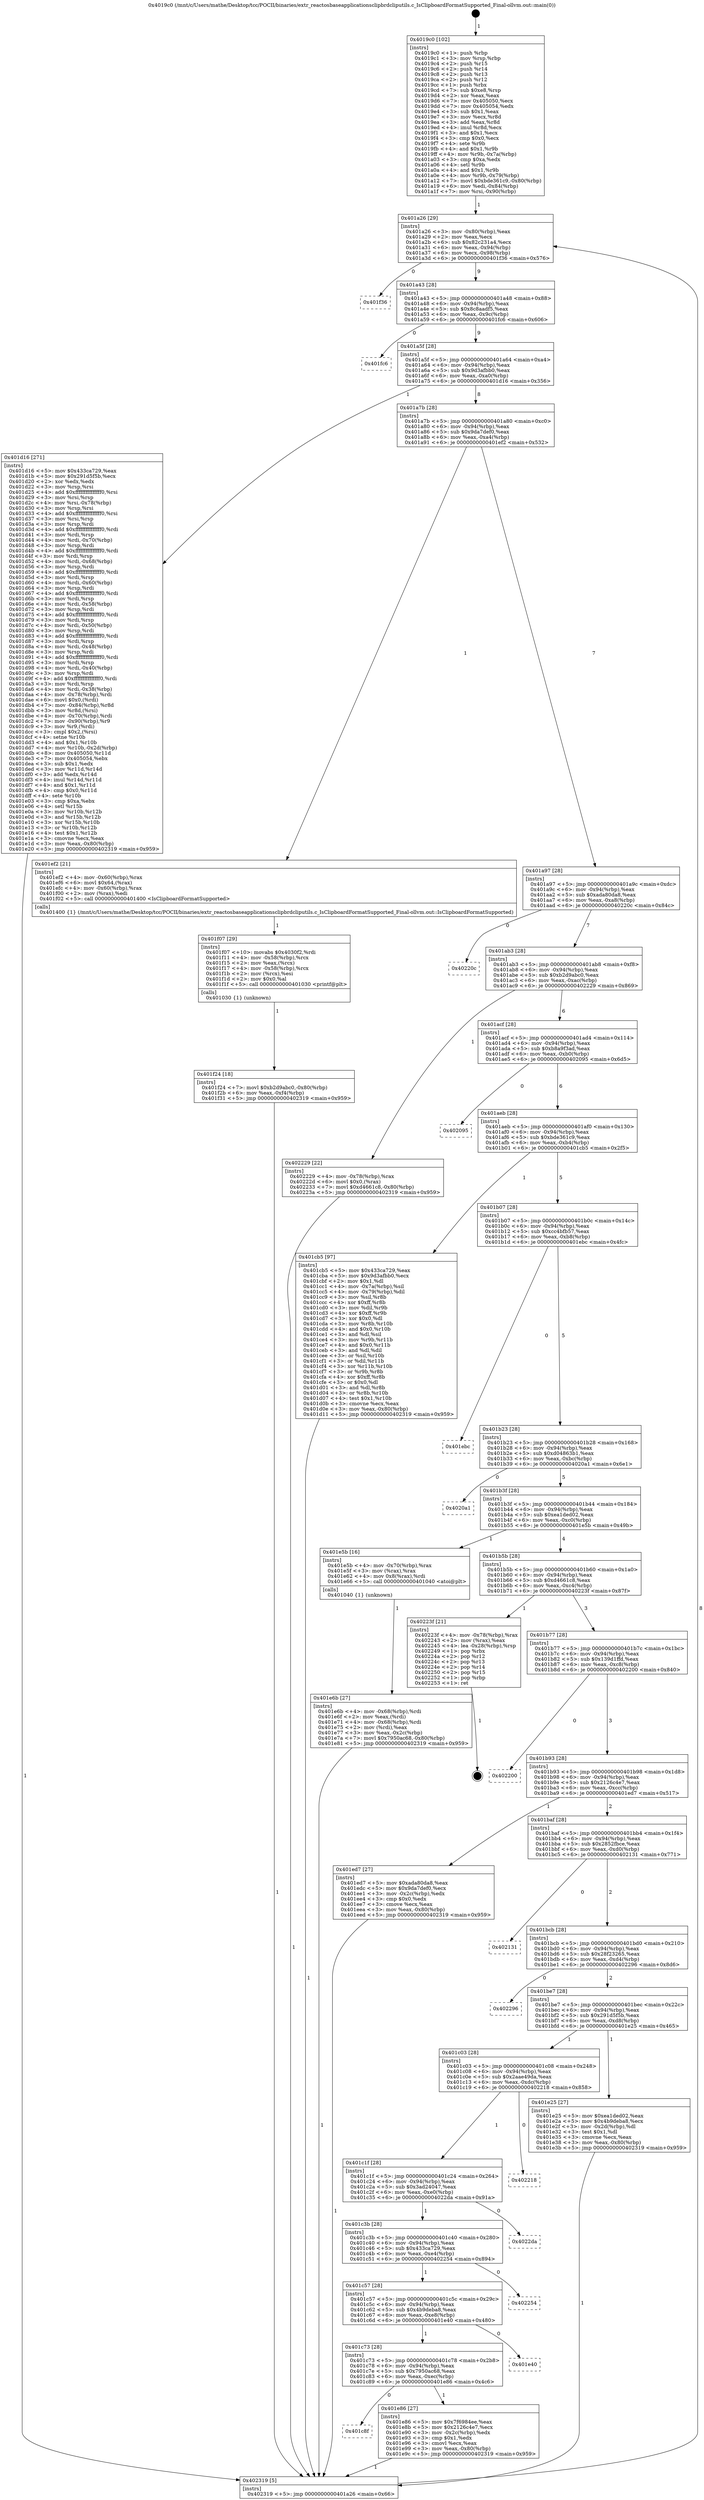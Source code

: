 digraph "0x4019c0" {
  label = "0x4019c0 (/mnt/c/Users/mathe/Desktop/tcc/POCII/binaries/extr_reactosbaseapplicationsclipbrdcliputils.c_IsClipboardFormatSupported_Final-ollvm.out::main(0))"
  labelloc = "t"
  node[shape=record]

  Entry [label="",width=0.3,height=0.3,shape=circle,fillcolor=black,style=filled]
  "0x401a26" [label="{
     0x401a26 [29]\l
     | [instrs]\l
     &nbsp;&nbsp;0x401a26 \<+3\>: mov -0x80(%rbp),%eax\l
     &nbsp;&nbsp;0x401a29 \<+2\>: mov %eax,%ecx\l
     &nbsp;&nbsp;0x401a2b \<+6\>: sub $0x82c231a4,%ecx\l
     &nbsp;&nbsp;0x401a31 \<+6\>: mov %eax,-0x94(%rbp)\l
     &nbsp;&nbsp;0x401a37 \<+6\>: mov %ecx,-0x98(%rbp)\l
     &nbsp;&nbsp;0x401a3d \<+6\>: je 0000000000401f36 \<main+0x576\>\l
  }"]
  "0x401f36" [label="{
     0x401f36\l
  }", style=dashed]
  "0x401a43" [label="{
     0x401a43 [28]\l
     | [instrs]\l
     &nbsp;&nbsp;0x401a43 \<+5\>: jmp 0000000000401a48 \<main+0x88\>\l
     &nbsp;&nbsp;0x401a48 \<+6\>: mov -0x94(%rbp),%eax\l
     &nbsp;&nbsp;0x401a4e \<+5\>: sub $0x8c8aadf5,%eax\l
     &nbsp;&nbsp;0x401a53 \<+6\>: mov %eax,-0x9c(%rbp)\l
     &nbsp;&nbsp;0x401a59 \<+6\>: je 0000000000401fc6 \<main+0x606\>\l
  }"]
  Exit [label="",width=0.3,height=0.3,shape=circle,fillcolor=black,style=filled,peripheries=2]
  "0x401fc6" [label="{
     0x401fc6\l
  }", style=dashed]
  "0x401a5f" [label="{
     0x401a5f [28]\l
     | [instrs]\l
     &nbsp;&nbsp;0x401a5f \<+5\>: jmp 0000000000401a64 \<main+0xa4\>\l
     &nbsp;&nbsp;0x401a64 \<+6\>: mov -0x94(%rbp),%eax\l
     &nbsp;&nbsp;0x401a6a \<+5\>: sub $0x9d3afbb0,%eax\l
     &nbsp;&nbsp;0x401a6f \<+6\>: mov %eax,-0xa0(%rbp)\l
     &nbsp;&nbsp;0x401a75 \<+6\>: je 0000000000401d16 \<main+0x356\>\l
  }"]
  "0x401f24" [label="{
     0x401f24 [18]\l
     | [instrs]\l
     &nbsp;&nbsp;0x401f24 \<+7\>: movl $0xb2d9abc0,-0x80(%rbp)\l
     &nbsp;&nbsp;0x401f2b \<+6\>: mov %eax,-0xf4(%rbp)\l
     &nbsp;&nbsp;0x401f31 \<+5\>: jmp 0000000000402319 \<main+0x959\>\l
  }"]
  "0x401d16" [label="{
     0x401d16 [271]\l
     | [instrs]\l
     &nbsp;&nbsp;0x401d16 \<+5\>: mov $0x433ca729,%eax\l
     &nbsp;&nbsp;0x401d1b \<+5\>: mov $0x291d5f5b,%ecx\l
     &nbsp;&nbsp;0x401d20 \<+2\>: xor %edx,%edx\l
     &nbsp;&nbsp;0x401d22 \<+3\>: mov %rsp,%rsi\l
     &nbsp;&nbsp;0x401d25 \<+4\>: add $0xfffffffffffffff0,%rsi\l
     &nbsp;&nbsp;0x401d29 \<+3\>: mov %rsi,%rsp\l
     &nbsp;&nbsp;0x401d2c \<+4\>: mov %rsi,-0x78(%rbp)\l
     &nbsp;&nbsp;0x401d30 \<+3\>: mov %rsp,%rsi\l
     &nbsp;&nbsp;0x401d33 \<+4\>: add $0xfffffffffffffff0,%rsi\l
     &nbsp;&nbsp;0x401d37 \<+3\>: mov %rsi,%rsp\l
     &nbsp;&nbsp;0x401d3a \<+3\>: mov %rsp,%rdi\l
     &nbsp;&nbsp;0x401d3d \<+4\>: add $0xfffffffffffffff0,%rdi\l
     &nbsp;&nbsp;0x401d41 \<+3\>: mov %rdi,%rsp\l
     &nbsp;&nbsp;0x401d44 \<+4\>: mov %rdi,-0x70(%rbp)\l
     &nbsp;&nbsp;0x401d48 \<+3\>: mov %rsp,%rdi\l
     &nbsp;&nbsp;0x401d4b \<+4\>: add $0xfffffffffffffff0,%rdi\l
     &nbsp;&nbsp;0x401d4f \<+3\>: mov %rdi,%rsp\l
     &nbsp;&nbsp;0x401d52 \<+4\>: mov %rdi,-0x68(%rbp)\l
     &nbsp;&nbsp;0x401d56 \<+3\>: mov %rsp,%rdi\l
     &nbsp;&nbsp;0x401d59 \<+4\>: add $0xfffffffffffffff0,%rdi\l
     &nbsp;&nbsp;0x401d5d \<+3\>: mov %rdi,%rsp\l
     &nbsp;&nbsp;0x401d60 \<+4\>: mov %rdi,-0x60(%rbp)\l
     &nbsp;&nbsp;0x401d64 \<+3\>: mov %rsp,%rdi\l
     &nbsp;&nbsp;0x401d67 \<+4\>: add $0xfffffffffffffff0,%rdi\l
     &nbsp;&nbsp;0x401d6b \<+3\>: mov %rdi,%rsp\l
     &nbsp;&nbsp;0x401d6e \<+4\>: mov %rdi,-0x58(%rbp)\l
     &nbsp;&nbsp;0x401d72 \<+3\>: mov %rsp,%rdi\l
     &nbsp;&nbsp;0x401d75 \<+4\>: add $0xfffffffffffffff0,%rdi\l
     &nbsp;&nbsp;0x401d79 \<+3\>: mov %rdi,%rsp\l
     &nbsp;&nbsp;0x401d7c \<+4\>: mov %rdi,-0x50(%rbp)\l
     &nbsp;&nbsp;0x401d80 \<+3\>: mov %rsp,%rdi\l
     &nbsp;&nbsp;0x401d83 \<+4\>: add $0xfffffffffffffff0,%rdi\l
     &nbsp;&nbsp;0x401d87 \<+3\>: mov %rdi,%rsp\l
     &nbsp;&nbsp;0x401d8a \<+4\>: mov %rdi,-0x48(%rbp)\l
     &nbsp;&nbsp;0x401d8e \<+3\>: mov %rsp,%rdi\l
     &nbsp;&nbsp;0x401d91 \<+4\>: add $0xfffffffffffffff0,%rdi\l
     &nbsp;&nbsp;0x401d95 \<+3\>: mov %rdi,%rsp\l
     &nbsp;&nbsp;0x401d98 \<+4\>: mov %rdi,-0x40(%rbp)\l
     &nbsp;&nbsp;0x401d9c \<+3\>: mov %rsp,%rdi\l
     &nbsp;&nbsp;0x401d9f \<+4\>: add $0xfffffffffffffff0,%rdi\l
     &nbsp;&nbsp;0x401da3 \<+3\>: mov %rdi,%rsp\l
     &nbsp;&nbsp;0x401da6 \<+4\>: mov %rdi,-0x38(%rbp)\l
     &nbsp;&nbsp;0x401daa \<+4\>: mov -0x78(%rbp),%rdi\l
     &nbsp;&nbsp;0x401dae \<+6\>: movl $0x0,(%rdi)\l
     &nbsp;&nbsp;0x401db4 \<+7\>: mov -0x84(%rbp),%r8d\l
     &nbsp;&nbsp;0x401dbb \<+3\>: mov %r8d,(%rsi)\l
     &nbsp;&nbsp;0x401dbe \<+4\>: mov -0x70(%rbp),%rdi\l
     &nbsp;&nbsp;0x401dc2 \<+7\>: mov -0x90(%rbp),%r9\l
     &nbsp;&nbsp;0x401dc9 \<+3\>: mov %r9,(%rdi)\l
     &nbsp;&nbsp;0x401dcc \<+3\>: cmpl $0x2,(%rsi)\l
     &nbsp;&nbsp;0x401dcf \<+4\>: setne %r10b\l
     &nbsp;&nbsp;0x401dd3 \<+4\>: and $0x1,%r10b\l
     &nbsp;&nbsp;0x401dd7 \<+4\>: mov %r10b,-0x2d(%rbp)\l
     &nbsp;&nbsp;0x401ddb \<+8\>: mov 0x405050,%r11d\l
     &nbsp;&nbsp;0x401de3 \<+7\>: mov 0x405054,%ebx\l
     &nbsp;&nbsp;0x401dea \<+3\>: sub $0x1,%edx\l
     &nbsp;&nbsp;0x401ded \<+3\>: mov %r11d,%r14d\l
     &nbsp;&nbsp;0x401df0 \<+3\>: add %edx,%r14d\l
     &nbsp;&nbsp;0x401df3 \<+4\>: imul %r14d,%r11d\l
     &nbsp;&nbsp;0x401df7 \<+4\>: and $0x1,%r11d\l
     &nbsp;&nbsp;0x401dfb \<+4\>: cmp $0x0,%r11d\l
     &nbsp;&nbsp;0x401dff \<+4\>: sete %r10b\l
     &nbsp;&nbsp;0x401e03 \<+3\>: cmp $0xa,%ebx\l
     &nbsp;&nbsp;0x401e06 \<+4\>: setl %r15b\l
     &nbsp;&nbsp;0x401e0a \<+3\>: mov %r10b,%r12b\l
     &nbsp;&nbsp;0x401e0d \<+3\>: and %r15b,%r12b\l
     &nbsp;&nbsp;0x401e10 \<+3\>: xor %r15b,%r10b\l
     &nbsp;&nbsp;0x401e13 \<+3\>: or %r10b,%r12b\l
     &nbsp;&nbsp;0x401e16 \<+4\>: test $0x1,%r12b\l
     &nbsp;&nbsp;0x401e1a \<+3\>: cmovne %ecx,%eax\l
     &nbsp;&nbsp;0x401e1d \<+3\>: mov %eax,-0x80(%rbp)\l
     &nbsp;&nbsp;0x401e20 \<+5\>: jmp 0000000000402319 \<main+0x959\>\l
  }"]
  "0x401a7b" [label="{
     0x401a7b [28]\l
     | [instrs]\l
     &nbsp;&nbsp;0x401a7b \<+5\>: jmp 0000000000401a80 \<main+0xc0\>\l
     &nbsp;&nbsp;0x401a80 \<+6\>: mov -0x94(%rbp),%eax\l
     &nbsp;&nbsp;0x401a86 \<+5\>: sub $0x9da7def0,%eax\l
     &nbsp;&nbsp;0x401a8b \<+6\>: mov %eax,-0xa4(%rbp)\l
     &nbsp;&nbsp;0x401a91 \<+6\>: je 0000000000401ef2 \<main+0x532\>\l
  }"]
  "0x401f07" [label="{
     0x401f07 [29]\l
     | [instrs]\l
     &nbsp;&nbsp;0x401f07 \<+10\>: movabs $0x4030f2,%rdi\l
     &nbsp;&nbsp;0x401f11 \<+4\>: mov -0x58(%rbp),%rcx\l
     &nbsp;&nbsp;0x401f15 \<+2\>: mov %eax,(%rcx)\l
     &nbsp;&nbsp;0x401f17 \<+4\>: mov -0x58(%rbp),%rcx\l
     &nbsp;&nbsp;0x401f1b \<+2\>: mov (%rcx),%esi\l
     &nbsp;&nbsp;0x401f1d \<+2\>: mov $0x0,%al\l
     &nbsp;&nbsp;0x401f1f \<+5\>: call 0000000000401030 \<printf@plt\>\l
     | [calls]\l
     &nbsp;&nbsp;0x401030 \{1\} (unknown)\l
  }"]
  "0x401ef2" [label="{
     0x401ef2 [21]\l
     | [instrs]\l
     &nbsp;&nbsp;0x401ef2 \<+4\>: mov -0x60(%rbp),%rax\l
     &nbsp;&nbsp;0x401ef6 \<+6\>: movl $0x64,(%rax)\l
     &nbsp;&nbsp;0x401efc \<+4\>: mov -0x60(%rbp),%rax\l
     &nbsp;&nbsp;0x401f00 \<+2\>: mov (%rax),%edi\l
     &nbsp;&nbsp;0x401f02 \<+5\>: call 0000000000401400 \<IsClipboardFormatSupported\>\l
     | [calls]\l
     &nbsp;&nbsp;0x401400 \{1\} (/mnt/c/Users/mathe/Desktop/tcc/POCII/binaries/extr_reactosbaseapplicationsclipbrdcliputils.c_IsClipboardFormatSupported_Final-ollvm.out::IsClipboardFormatSupported)\l
  }"]
  "0x401a97" [label="{
     0x401a97 [28]\l
     | [instrs]\l
     &nbsp;&nbsp;0x401a97 \<+5\>: jmp 0000000000401a9c \<main+0xdc\>\l
     &nbsp;&nbsp;0x401a9c \<+6\>: mov -0x94(%rbp),%eax\l
     &nbsp;&nbsp;0x401aa2 \<+5\>: sub $0xada80da8,%eax\l
     &nbsp;&nbsp;0x401aa7 \<+6\>: mov %eax,-0xa8(%rbp)\l
     &nbsp;&nbsp;0x401aad \<+6\>: je 000000000040220c \<main+0x84c\>\l
  }"]
  "0x401c8f" [label="{
     0x401c8f\l
  }", style=dashed]
  "0x40220c" [label="{
     0x40220c\l
  }", style=dashed]
  "0x401ab3" [label="{
     0x401ab3 [28]\l
     | [instrs]\l
     &nbsp;&nbsp;0x401ab3 \<+5\>: jmp 0000000000401ab8 \<main+0xf8\>\l
     &nbsp;&nbsp;0x401ab8 \<+6\>: mov -0x94(%rbp),%eax\l
     &nbsp;&nbsp;0x401abe \<+5\>: sub $0xb2d9abc0,%eax\l
     &nbsp;&nbsp;0x401ac3 \<+6\>: mov %eax,-0xac(%rbp)\l
     &nbsp;&nbsp;0x401ac9 \<+6\>: je 0000000000402229 \<main+0x869\>\l
  }"]
  "0x401e86" [label="{
     0x401e86 [27]\l
     | [instrs]\l
     &nbsp;&nbsp;0x401e86 \<+5\>: mov $0x7f6984ee,%eax\l
     &nbsp;&nbsp;0x401e8b \<+5\>: mov $0x2126c4e7,%ecx\l
     &nbsp;&nbsp;0x401e90 \<+3\>: mov -0x2c(%rbp),%edx\l
     &nbsp;&nbsp;0x401e93 \<+3\>: cmp $0x1,%edx\l
     &nbsp;&nbsp;0x401e96 \<+3\>: cmovl %ecx,%eax\l
     &nbsp;&nbsp;0x401e99 \<+3\>: mov %eax,-0x80(%rbp)\l
     &nbsp;&nbsp;0x401e9c \<+5\>: jmp 0000000000402319 \<main+0x959\>\l
  }"]
  "0x402229" [label="{
     0x402229 [22]\l
     | [instrs]\l
     &nbsp;&nbsp;0x402229 \<+4\>: mov -0x78(%rbp),%rax\l
     &nbsp;&nbsp;0x40222d \<+6\>: movl $0x0,(%rax)\l
     &nbsp;&nbsp;0x402233 \<+7\>: movl $0xd4661c8,-0x80(%rbp)\l
     &nbsp;&nbsp;0x40223a \<+5\>: jmp 0000000000402319 \<main+0x959\>\l
  }"]
  "0x401acf" [label="{
     0x401acf [28]\l
     | [instrs]\l
     &nbsp;&nbsp;0x401acf \<+5\>: jmp 0000000000401ad4 \<main+0x114\>\l
     &nbsp;&nbsp;0x401ad4 \<+6\>: mov -0x94(%rbp),%eax\l
     &nbsp;&nbsp;0x401ada \<+5\>: sub $0xb8a9f3ad,%eax\l
     &nbsp;&nbsp;0x401adf \<+6\>: mov %eax,-0xb0(%rbp)\l
     &nbsp;&nbsp;0x401ae5 \<+6\>: je 0000000000402095 \<main+0x6d5\>\l
  }"]
  "0x401c73" [label="{
     0x401c73 [28]\l
     | [instrs]\l
     &nbsp;&nbsp;0x401c73 \<+5\>: jmp 0000000000401c78 \<main+0x2b8\>\l
     &nbsp;&nbsp;0x401c78 \<+6\>: mov -0x94(%rbp),%eax\l
     &nbsp;&nbsp;0x401c7e \<+5\>: sub $0x7950ac68,%eax\l
     &nbsp;&nbsp;0x401c83 \<+6\>: mov %eax,-0xec(%rbp)\l
     &nbsp;&nbsp;0x401c89 \<+6\>: je 0000000000401e86 \<main+0x4c6\>\l
  }"]
  "0x402095" [label="{
     0x402095\l
  }", style=dashed]
  "0x401aeb" [label="{
     0x401aeb [28]\l
     | [instrs]\l
     &nbsp;&nbsp;0x401aeb \<+5\>: jmp 0000000000401af0 \<main+0x130\>\l
     &nbsp;&nbsp;0x401af0 \<+6\>: mov -0x94(%rbp),%eax\l
     &nbsp;&nbsp;0x401af6 \<+5\>: sub $0xbde361c9,%eax\l
     &nbsp;&nbsp;0x401afb \<+6\>: mov %eax,-0xb4(%rbp)\l
     &nbsp;&nbsp;0x401b01 \<+6\>: je 0000000000401cb5 \<main+0x2f5\>\l
  }"]
  "0x401e40" [label="{
     0x401e40\l
  }", style=dashed]
  "0x401cb5" [label="{
     0x401cb5 [97]\l
     | [instrs]\l
     &nbsp;&nbsp;0x401cb5 \<+5\>: mov $0x433ca729,%eax\l
     &nbsp;&nbsp;0x401cba \<+5\>: mov $0x9d3afbb0,%ecx\l
     &nbsp;&nbsp;0x401cbf \<+2\>: mov $0x1,%dl\l
     &nbsp;&nbsp;0x401cc1 \<+4\>: mov -0x7a(%rbp),%sil\l
     &nbsp;&nbsp;0x401cc5 \<+4\>: mov -0x79(%rbp),%dil\l
     &nbsp;&nbsp;0x401cc9 \<+3\>: mov %sil,%r8b\l
     &nbsp;&nbsp;0x401ccc \<+4\>: xor $0xff,%r8b\l
     &nbsp;&nbsp;0x401cd0 \<+3\>: mov %dil,%r9b\l
     &nbsp;&nbsp;0x401cd3 \<+4\>: xor $0xff,%r9b\l
     &nbsp;&nbsp;0x401cd7 \<+3\>: xor $0x0,%dl\l
     &nbsp;&nbsp;0x401cda \<+3\>: mov %r8b,%r10b\l
     &nbsp;&nbsp;0x401cdd \<+4\>: and $0x0,%r10b\l
     &nbsp;&nbsp;0x401ce1 \<+3\>: and %dl,%sil\l
     &nbsp;&nbsp;0x401ce4 \<+3\>: mov %r9b,%r11b\l
     &nbsp;&nbsp;0x401ce7 \<+4\>: and $0x0,%r11b\l
     &nbsp;&nbsp;0x401ceb \<+3\>: and %dl,%dil\l
     &nbsp;&nbsp;0x401cee \<+3\>: or %sil,%r10b\l
     &nbsp;&nbsp;0x401cf1 \<+3\>: or %dil,%r11b\l
     &nbsp;&nbsp;0x401cf4 \<+3\>: xor %r11b,%r10b\l
     &nbsp;&nbsp;0x401cf7 \<+3\>: or %r9b,%r8b\l
     &nbsp;&nbsp;0x401cfa \<+4\>: xor $0xff,%r8b\l
     &nbsp;&nbsp;0x401cfe \<+3\>: or $0x0,%dl\l
     &nbsp;&nbsp;0x401d01 \<+3\>: and %dl,%r8b\l
     &nbsp;&nbsp;0x401d04 \<+3\>: or %r8b,%r10b\l
     &nbsp;&nbsp;0x401d07 \<+4\>: test $0x1,%r10b\l
     &nbsp;&nbsp;0x401d0b \<+3\>: cmovne %ecx,%eax\l
     &nbsp;&nbsp;0x401d0e \<+3\>: mov %eax,-0x80(%rbp)\l
     &nbsp;&nbsp;0x401d11 \<+5\>: jmp 0000000000402319 \<main+0x959\>\l
  }"]
  "0x401b07" [label="{
     0x401b07 [28]\l
     | [instrs]\l
     &nbsp;&nbsp;0x401b07 \<+5\>: jmp 0000000000401b0c \<main+0x14c\>\l
     &nbsp;&nbsp;0x401b0c \<+6\>: mov -0x94(%rbp),%eax\l
     &nbsp;&nbsp;0x401b12 \<+5\>: sub $0xcc4bfb57,%eax\l
     &nbsp;&nbsp;0x401b17 \<+6\>: mov %eax,-0xb8(%rbp)\l
     &nbsp;&nbsp;0x401b1d \<+6\>: je 0000000000401ebc \<main+0x4fc\>\l
  }"]
  "0x402319" [label="{
     0x402319 [5]\l
     | [instrs]\l
     &nbsp;&nbsp;0x402319 \<+5\>: jmp 0000000000401a26 \<main+0x66\>\l
  }"]
  "0x4019c0" [label="{
     0x4019c0 [102]\l
     | [instrs]\l
     &nbsp;&nbsp;0x4019c0 \<+1\>: push %rbp\l
     &nbsp;&nbsp;0x4019c1 \<+3\>: mov %rsp,%rbp\l
     &nbsp;&nbsp;0x4019c4 \<+2\>: push %r15\l
     &nbsp;&nbsp;0x4019c6 \<+2\>: push %r14\l
     &nbsp;&nbsp;0x4019c8 \<+2\>: push %r13\l
     &nbsp;&nbsp;0x4019ca \<+2\>: push %r12\l
     &nbsp;&nbsp;0x4019cc \<+1\>: push %rbx\l
     &nbsp;&nbsp;0x4019cd \<+7\>: sub $0xe8,%rsp\l
     &nbsp;&nbsp;0x4019d4 \<+2\>: xor %eax,%eax\l
     &nbsp;&nbsp;0x4019d6 \<+7\>: mov 0x405050,%ecx\l
     &nbsp;&nbsp;0x4019dd \<+7\>: mov 0x405054,%edx\l
     &nbsp;&nbsp;0x4019e4 \<+3\>: sub $0x1,%eax\l
     &nbsp;&nbsp;0x4019e7 \<+3\>: mov %ecx,%r8d\l
     &nbsp;&nbsp;0x4019ea \<+3\>: add %eax,%r8d\l
     &nbsp;&nbsp;0x4019ed \<+4\>: imul %r8d,%ecx\l
     &nbsp;&nbsp;0x4019f1 \<+3\>: and $0x1,%ecx\l
     &nbsp;&nbsp;0x4019f4 \<+3\>: cmp $0x0,%ecx\l
     &nbsp;&nbsp;0x4019f7 \<+4\>: sete %r9b\l
     &nbsp;&nbsp;0x4019fb \<+4\>: and $0x1,%r9b\l
     &nbsp;&nbsp;0x4019ff \<+4\>: mov %r9b,-0x7a(%rbp)\l
     &nbsp;&nbsp;0x401a03 \<+3\>: cmp $0xa,%edx\l
     &nbsp;&nbsp;0x401a06 \<+4\>: setl %r9b\l
     &nbsp;&nbsp;0x401a0a \<+4\>: and $0x1,%r9b\l
     &nbsp;&nbsp;0x401a0e \<+4\>: mov %r9b,-0x79(%rbp)\l
     &nbsp;&nbsp;0x401a12 \<+7\>: movl $0xbde361c9,-0x80(%rbp)\l
     &nbsp;&nbsp;0x401a19 \<+6\>: mov %edi,-0x84(%rbp)\l
     &nbsp;&nbsp;0x401a1f \<+7\>: mov %rsi,-0x90(%rbp)\l
  }"]
  "0x401c57" [label="{
     0x401c57 [28]\l
     | [instrs]\l
     &nbsp;&nbsp;0x401c57 \<+5\>: jmp 0000000000401c5c \<main+0x29c\>\l
     &nbsp;&nbsp;0x401c5c \<+6\>: mov -0x94(%rbp),%eax\l
     &nbsp;&nbsp;0x401c62 \<+5\>: sub $0x4b9deba8,%eax\l
     &nbsp;&nbsp;0x401c67 \<+6\>: mov %eax,-0xe8(%rbp)\l
     &nbsp;&nbsp;0x401c6d \<+6\>: je 0000000000401e40 \<main+0x480\>\l
  }"]
  "0x402254" [label="{
     0x402254\l
  }", style=dashed]
  "0x401ebc" [label="{
     0x401ebc\l
  }", style=dashed]
  "0x401b23" [label="{
     0x401b23 [28]\l
     | [instrs]\l
     &nbsp;&nbsp;0x401b23 \<+5\>: jmp 0000000000401b28 \<main+0x168\>\l
     &nbsp;&nbsp;0x401b28 \<+6\>: mov -0x94(%rbp),%eax\l
     &nbsp;&nbsp;0x401b2e \<+5\>: sub $0xd04863b1,%eax\l
     &nbsp;&nbsp;0x401b33 \<+6\>: mov %eax,-0xbc(%rbp)\l
     &nbsp;&nbsp;0x401b39 \<+6\>: je 00000000004020a1 \<main+0x6e1\>\l
  }"]
  "0x401c3b" [label="{
     0x401c3b [28]\l
     | [instrs]\l
     &nbsp;&nbsp;0x401c3b \<+5\>: jmp 0000000000401c40 \<main+0x280\>\l
     &nbsp;&nbsp;0x401c40 \<+6\>: mov -0x94(%rbp),%eax\l
     &nbsp;&nbsp;0x401c46 \<+5\>: sub $0x433ca729,%eax\l
     &nbsp;&nbsp;0x401c4b \<+6\>: mov %eax,-0xe4(%rbp)\l
     &nbsp;&nbsp;0x401c51 \<+6\>: je 0000000000402254 \<main+0x894\>\l
  }"]
  "0x4020a1" [label="{
     0x4020a1\l
  }", style=dashed]
  "0x401b3f" [label="{
     0x401b3f [28]\l
     | [instrs]\l
     &nbsp;&nbsp;0x401b3f \<+5\>: jmp 0000000000401b44 \<main+0x184\>\l
     &nbsp;&nbsp;0x401b44 \<+6\>: mov -0x94(%rbp),%eax\l
     &nbsp;&nbsp;0x401b4a \<+5\>: sub $0xea1ded02,%eax\l
     &nbsp;&nbsp;0x401b4f \<+6\>: mov %eax,-0xc0(%rbp)\l
     &nbsp;&nbsp;0x401b55 \<+6\>: je 0000000000401e5b \<main+0x49b\>\l
  }"]
  "0x4022da" [label="{
     0x4022da\l
  }", style=dashed]
  "0x401e5b" [label="{
     0x401e5b [16]\l
     | [instrs]\l
     &nbsp;&nbsp;0x401e5b \<+4\>: mov -0x70(%rbp),%rax\l
     &nbsp;&nbsp;0x401e5f \<+3\>: mov (%rax),%rax\l
     &nbsp;&nbsp;0x401e62 \<+4\>: mov 0x8(%rax),%rdi\l
     &nbsp;&nbsp;0x401e66 \<+5\>: call 0000000000401040 \<atoi@plt\>\l
     | [calls]\l
     &nbsp;&nbsp;0x401040 \{1\} (unknown)\l
  }"]
  "0x401b5b" [label="{
     0x401b5b [28]\l
     | [instrs]\l
     &nbsp;&nbsp;0x401b5b \<+5\>: jmp 0000000000401b60 \<main+0x1a0\>\l
     &nbsp;&nbsp;0x401b60 \<+6\>: mov -0x94(%rbp),%eax\l
     &nbsp;&nbsp;0x401b66 \<+5\>: sub $0xd4661c8,%eax\l
     &nbsp;&nbsp;0x401b6b \<+6\>: mov %eax,-0xc4(%rbp)\l
     &nbsp;&nbsp;0x401b71 \<+6\>: je 000000000040223f \<main+0x87f\>\l
  }"]
  "0x401c1f" [label="{
     0x401c1f [28]\l
     | [instrs]\l
     &nbsp;&nbsp;0x401c1f \<+5\>: jmp 0000000000401c24 \<main+0x264\>\l
     &nbsp;&nbsp;0x401c24 \<+6\>: mov -0x94(%rbp),%eax\l
     &nbsp;&nbsp;0x401c2a \<+5\>: sub $0x3ad24047,%eax\l
     &nbsp;&nbsp;0x401c2f \<+6\>: mov %eax,-0xe0(%rbp)\l
     &nbsp;&nbsp;0x401c35 \<+6\>: je 00000000004022da \<main+0x91a\>\l
  }"]
  "0x40223f" [label="{
     0x40223f [21]\l
     | [instrs]\l
     &nbsp;&nbsp;0x40223f \<+4\>: mov -0x78(%rbp),%rax\l
     &nbsp;&nbsp;0x402243 \<+2\>: mov (%rax),%eax\l
     &nbsp;&nbsp;0x402245 \<+4\>: lea -0x28(%rbp),%rsp\l
     &nbsp;&nbsp;0x402249 \<+1\>: pop %rbx\l
     &nbsp;&nbsp;0x40224a \<+2\>: pop %r12\l
     &nbsp;&nbsp;0x40224c \<+2\>: pop %r13\l
     &nbsp;&nbsp;0x40224e \<+2\>: pop %r14\l
     &nbsp;&nbsp;0x402250 \<+2\>: pop %r15\l
     &nbsp;&nbsp;0x402252 \<+1\>: pop %rbp\l
     &nbsp;&nbsp;0x402253 \<+1\>: ret\l
  }"]
  "0x401b77" [label="{
     0x401b77 [28]\l
     | [instrs]\l
     &nbsp;&nbsp;0x401b77 \<+5\>: jmp 0000000000401b7c \<main+0x1bc\>\l
     &nbsp;&nbsp;0x401b7c \<+6\>: mov -0x94(%rbp),%eax\l
     &nbsp;&nbsp;0x401b82 \<+5\>: sub $0x139d1ffd,%eax\l
     &nbsp;&nbsp;0x401b87 \<+6\>: mov %eax,-0xc8(%rbp)\l
     &nbsp;&nbsp;0x401b8d \<+6\>: je 0000000000402200 \<main+0x840\>\l
  }"]
  "0x402218" [label="{
     0x402218\l
  }", style=dashed]
  "0x402200" [label="{
     0x402200\l
  }", style=dashed]
  "0x401b93" [label="{
     0x401b93 [28]\l
     | [instrs]\l
     &nbsp;&nbsp;0x401b93 \<+5\>: jmp 0000000000401b98 \<main+0x1d8\>\l
     &nbsp;&nbsp;0x401b98 \<+6\>: mov -0x94(%rbp),%eax\l
     &nbsp;&nbsp;0x401b9e \<+5\>: sub $0x2126c4e7,%eax\l
     &nbsp;&nbsp;0x401ba3 \<+6\>: mov %eax,-0xcc(%rbp)\l
     &nbsp;&nbsp;0x401ba9 \<+6\>: je 0000000000401ed7 \<main+0x517\>\l
  }"]
  "0x401e6b" [label="{
     0x401e6b [27]\l
     | [instrs]\l
     &nbsp;&nbsp;0x401e6b \<+4\>: mov -0x68(%rbp),%rdi\l
     &nbsp;&nbsp;0x401e6f \<+2\>: mov %eax,(%rdi)\l
     &nbsp;&nbsp;0x401e71 \<+4\>: mov -0x68(%rbp),%rdi\l
     &nbsp;&nbsp;0x401e75 \<+2\>: mov (%rdi),%eax\l
     &nbsp;&nbsp;0x401e77 \<+3\>: mov %eax,-0x2c(%rbp)\l
     &nbsp;&nbsp;0x401e7a \<+7\>: movl $0x7950ac68,-0x80(%rbp)\l
     &nbsp;&nbsp;0x401e81 \<+5\>: jmp 0000000000402319 \<main+0x959\>\l
  }"]
  "0x401ed7" [label="{
     0x401ed7 [27]\l
     | [instrs]\l
     &nbsp;&nbsp;0x401ed7 \<+5\>: mov $0xada80da8,%eax\l
     &nbsp;&nbsp;0x401edc \<+5\>: mov $0x9da7def0,%ecx\l
     &nbsp;&nbsp;0x401ee1 \<+3\>: mov -0x2c(%rbp),%edx\l
     &nbsp;&nbsp;0x401ee4 \<+3\>: cmp $0x0,%edx\l
     &nbsp;&nbsp;0x401ee7 \<+3\>: cmove %ecx,%eax\l
     &nbsp;&nbsp;0x401eea \<+3\>: mov %eax,-0x80(%rbp)\l
     &nbsp;&nbsp;0x401eed \<+5\>: jmp 0000000000402319 \<main+0x959\>\l
  }"]
  "0x401baf" [label="{
     0x401baf [28]\l
     | [instrs]\l
     &nbsp;&nbsp;0x401baf \<+5\>: jmp 0000000000401bb4 \<main+0x1f4\>\l
     &nbsp;&nbsp;0x401bb4 \<+6\>: mov -0x94(%rbp),%eax\l
     &nbsp;&nbsp;0x401bba \<+5\>: sub $0x2852fbce,%eax\l
     &nbsp;&nbsp;0x401bbf \<+6\>: mov %eax,-0xd0(%rbp)\l
     &nbsp;&nbsp;0x401bc5 \<+6\>: je 0000000000402131 \<main+0x771\>\l
  }"]
  "0x401c03" [label="{
     0x401c03 [28]\l
     | [instrs]\l
     &nbsp;&nbsp;0x401c03 \<+5\>: jmp 0000000000401c08 \<main+0x248\>\l
     &nbsp;&nbsp;0x401c08 \<+6\>: mov -0x94(%rbp),%eax\l
     &nbsp;&nbsp;0x401c0e \<+5\>: sub $0x2aae49da,%eax\l
     &nbsp;&nbsp;0x401c13 \<+6\>: mov %eax,-0xdc(%rbp)\l
     &nbsp;&nbsp;0x401c19 \<+6\>: je 0000000000402218 \<main+0x858\>\l
  }"]
  "0x402131" [label="{
     0x402131\l
  }", style=dashed]
  "0x401bcb" [label="{
     0x401bcb [28]\l
     | [instrs]\l
     &nbsp;&nbsp;0x401bcb \<+5\>: jmp 0000000000401bd0 \<main+0x210\>\l
     &nbsp;&nbsp;0x401bd0 \<+6\>: mov -0x94(%rbp),%eax\l
     &nbsp;&nbsp;0x401bd6 \<+5\>: sub $0x28f23265,%eax\l
     &nbsp;&nbsp;0x401bdb \<+6\>: mov %eax,-0xd4(%rbp)\l
     &nbsp;&nbsp;0x401be1 \<+6\>: je 0000000000402296 \<main+0x8d6\>\l
  }"]
  "0x401e25" [label="{
     0x401e25 [27]\l
     | [instrs]\l
     &nbsp;&nbsp;0x401e25 \<+5\>: mov $0xea1ded02,%eax\l
     &nbsp;&nbsp;0x401e2a \<+5\>: mov $0x4b9deba8,%ecx\l
     &nbsp;&nbsp;0x401e2f \<+3\>: mov -0x2d(%rbp),%dl\l
     &nbsp;&nbsp;0x401e32 \<+3\>: test $0x1,%dl\l
     &nbsp;&nbsp;0x401e35 \<+3\>: cmovne %ecx,%eax\l
     &nbsp;&nbsp;0x401e38 \<+3\>: mov %eax,-0x80(%rbp)\l
     &nbsp;&nbsp;0x401e3b \<+5\>: jmp 0000000000402319 \<main+0x959\>\l
  }"]
  "0x402296" [label="{
     0x402296\l
  }", style=dashed]
  "0x401be7" [label="{
     0x401be7 [28]\l
     | [instrs]\l
     &nbsp;&nbsp;0x401be7 \<+5\>: jmp 0000000000401bec \<main+0x22c\>\l
     &nbsp;&nbsp;0x401bec \<+6\>: mov -0x94(%rbp),%eax\l
     &nbsp;&nbsp;0x401bf2 \<+5\>: sub $0x291d5f5b,%eax\l
     &nbsp;&nbsp;0x401bf7 \<+6\>: mov %eax,-0xd8(%rbp)\l
     &nbsp;&nbsp;0x401bfd \<+6\>: je 0000000000401e25 \<main+0x465\>\l
  }"]
  Entry -> "0x4019c0" [label=" 1"]
  "0x401a26" -> "0x401f36" [label=" 0"]
  "0x401a26" -> "0x401a43" [label=" 9"]
  "0x40223f" -> Exit [label=" 1"]
  "0x401a43" -> "0x401fc6" [label=" 0"]
  "0x401a43" -> "0x401a5f" [label=" 9"]
  "0x402229" -> "0x402319" [label=" 1"]
  "0x401a5f" -> "0x401d16" [label=" 1"]
  "0x401a5f" -> "0x401a7b" [label=" 8"]
  "0x401f24" -> "0x402319" [label=" 1"]
  "0x401a7b" -> "0x401ef2" [label=" 1"]
  "0x401a7b" -> "0x401a97" [label=" 7"]
  "0x401f07" -> "0x401f24" [label=" 1"]
  "0x401a97" -> "0x40220c" [label=" 0"]
  "0x401a97" -> "0x401ab3" [label=" 7"]
  "0x401ef2" -> "0x401f07" [label=" 1"]
  "0x401ab3" -> "0x402229" [label=" 1"]
  "0x401ab3" -> "0x401acf" [label=" 6"]
  "0x401ed7" -> "0x402319" [label=" 1"]
  "0x401acf" -> "0x402095" [label=" 0"]
  "0x401acf" -> "0x401aeb" [label=" 6"]
  "0x401c73" -> "0x401c8f" [label=" 0"]
  "0x401aeb" -> "0x401cb5" [label=" 1"]
  "0x401aeb" -> "0x401b07" [label=" 5"]
  "0x401cb5" -> "0x402319" [label=" 1"]
  "0x4019c0" -> "0x401a26" [label=" 1"]
  "0x402319" -> "0x401a26" [label=" 8"]
  "0x401c73" -> "0x401e86" [label=" 1"]
  "0x401d16" -> "0x402319" [label=" 1"]
  "0x401c57" -> "0x401c73" [label=" 1"]
  "0x401b07" -> "0x401ebc" [label=" 0"]
  "0x401b07" -> "0x401b23" [label=" 5"]
  "0x401c57" -> "0x401e40" [label=" 0"]
  "0x401b23" -> "0x4020a1" [label=" 0"]
  "0x401b23" -> "0x401b3f" [label=" 5"]
  "0x401c3b" -> "0x401c57" [label=" 1"]
  "0x401b3f" -> "0x401e5b" [label=" 1"]
  "0x401b3f" -> "0x401b5b" [label=" 4"]
  "0x401c3b" -> "0x402254" [label=" 0"]
  "0x401b5b" -> "0x40223f" [label=" 1"]
  "0x401b5b" -> "0x401b77" [label=" 3"]
  "0x401c1f" -> "0x401c3b" [label=" 1"]
  "0x401b77" -> "0x402200" [label=" 0"]
  "0x401b77" -> "0x401b93" [label=" 3"]
  "0x401c1f" -> "0x4022da" [label=" 0"]
  "0x401b93" -> "0x401ed7" [label=" 1"]
  "0x401b93" -> "0x401baf" [label=" 2"]
  "0x401c03" -> "0x401c1f" [label=" 1"]
  "0x401baf" -> "0x402131" [label=" 0"]
  "0x401baf" -> "0x401bcb" [label=" 2"]
  "0x401c03" -> "0x402218" [label=" 0"]
  "0x401bcb" -> "0x402296" [label=" 0"]
  "0x401bcb" -> "0x401be7" [label=" 2"]
  "0x401e86" -> "0x402319" [label=" 1"]
  "0x401be7" -> "0x401e25" [label=" 1"]
  "0x401be7" -> "0x401c03" [label=" 1"]
  "0x401e25" -> "0x402319" [label=" 1"]
  "0x401e5b" -> "0x401e6b" [label=" 1"]
  "0x401e6b" -> "0x402319" [label=" 1"]
}
